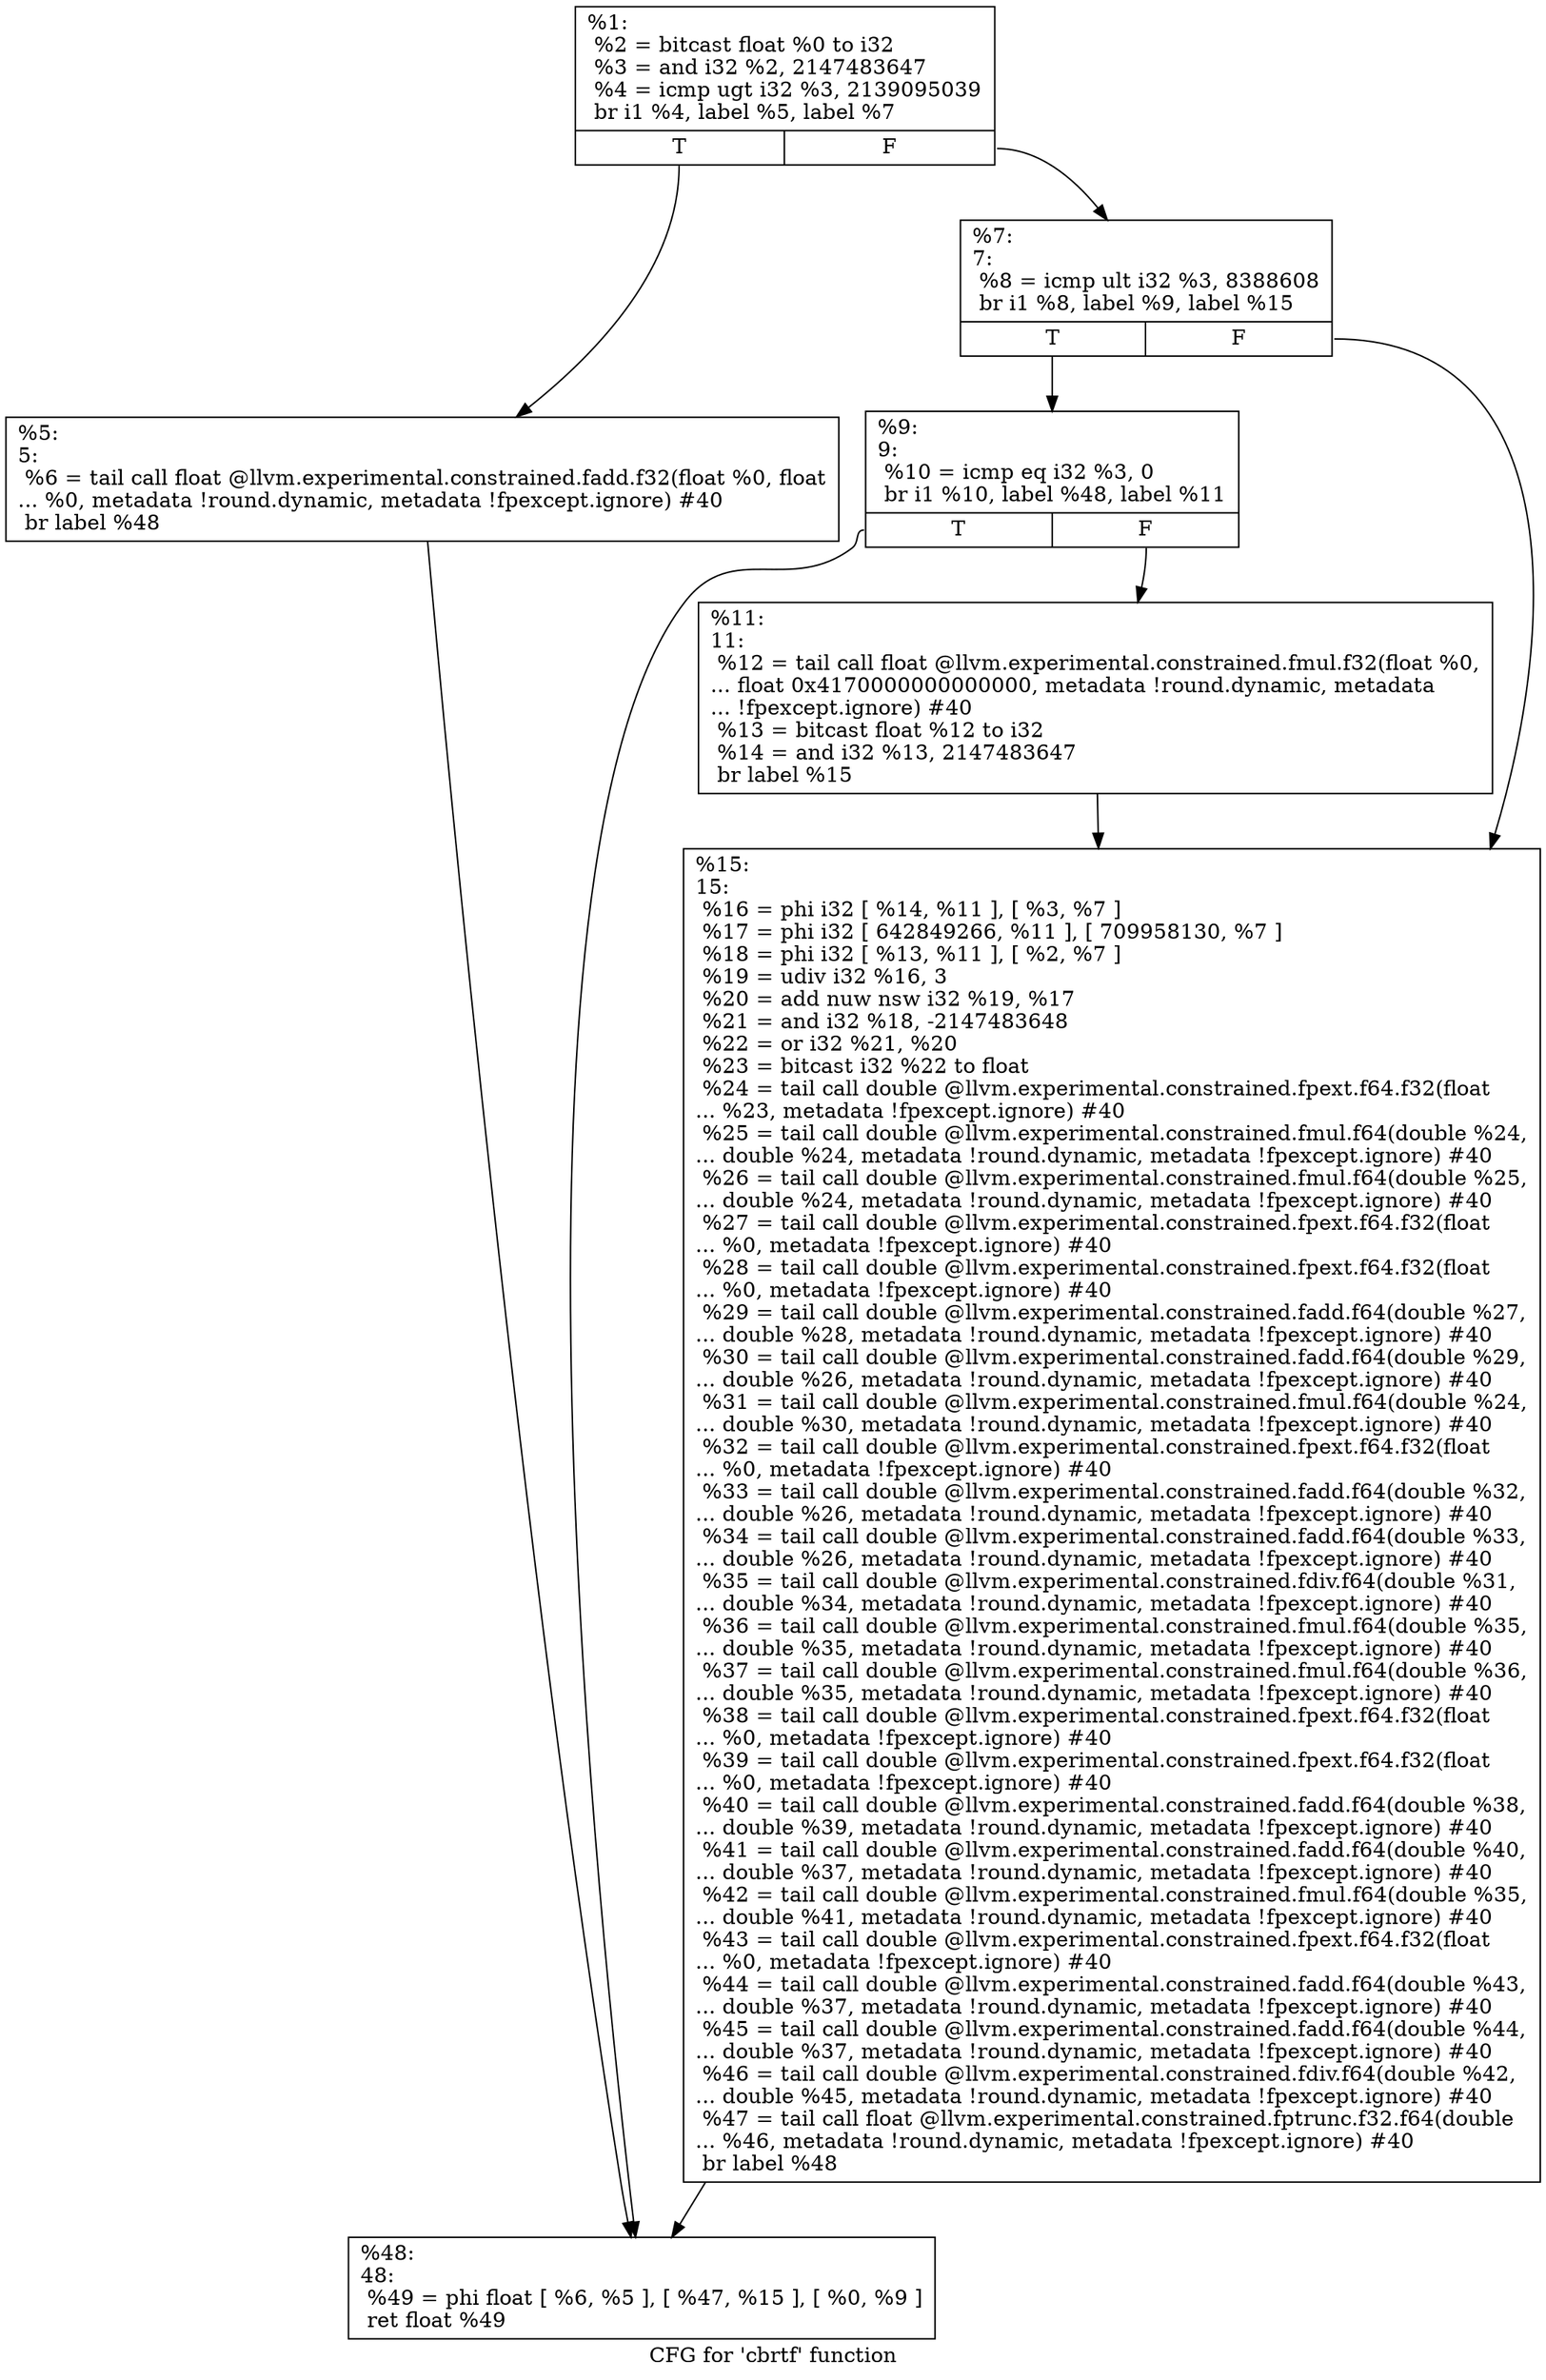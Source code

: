 digraph "CFG for 'cbrtf' function" {
	label="CFG for 'cbrtf' function";

	Node0x1eb0110 [shape=record,label="{%1:\l  %2 = bitcast float %0 to i32\l  %3 = and i32 %2, 2147483647\l  %4 = icmp ugt i32 %3, 2139095039\l  br i1 %4, label %5, label %7\l|{<s0>T|<s1>F}}"];
	Node0x1eb0110:s0 -> Node0x1eb0460;
	Node0x1eb0110:s1 -> Node0x1eb04b0;
	Node0x1eb0460 [shape=record,label="{%5:\l5:                                                \l  %6 = tail call float @llvm.experimental.constrained.fadd.f32(float %0, float\l... %0, metadata !round.dynamic, metadata !fpexcept.ignore) #40\l  br label %48\l}"];
	Node0x1eb0460 -> Node0x1eb05f0;
	Node0x1eb04b0 [shape=record,label="{%7:\l7:                                                \l  %8 = icmp ult i32 %3, 8388608\l  br i1 %8, label %9, label %15\l|{<s0>T|<s1>F}}"];
	Node0x1eb04b0:s0 -> Node0x1eb0500;
	Node0x1eb04b0:s1 -> Node0x1eb05a0;
	Node0x1eb0500 [shape=record,label="{%9:\l9:                                                \l  %10 = icmp eq i32 %3, 0\l  br i1 %10, label %48, label %11\l|{<s0>T|<s1>F}}"];
	Node0x1eb0500:s0 -> Node0x1eb05f0;
	Node0x1eb0500:s1 -> Node0x1eb0550;
	Node0x1eb0550 [shape=record,label="{%11:\l11:                                               \l  %12 = tail call float @llvm.experimental.constrained.fmul.f32(float %0,\l... float 0x4170000000000000, metadata !round.dynamic, metadata\l... !fpexcept.ignore) #40\l  %13 = bitcast float %12 to i32\l  %14 = and i32 %13, 2147483647\l  br label %15\l}"];
	Node0x1eb0550 -> Node0x1eb05a0;
	Node0x1eb05a0 [shape=record,label="{%15:\l15:                                               \l  %16 = phi i32 [ %14, %11 ], [ %3, %7 ]\l  %17 = phi i32 [ 642849266, %11 ], [ 709958130, %7 ]\l  %18 = phi i32 [ %13, %11 ], [ %2, %7 ]\l  %19 = udiv i32 %16, 3\l  %20 = add nuw nsw i32 %19, %17\l  %21 = and i32 %18, -2147483648\l  %22 = or i32 %21, %20\l  %23 = bitcast i32 %22 to float\l  %24 = tail call double @llvm.experimental.constrained.fpext.f64.f32(float\l... %23, metadata !fpexcept.ignore) #40\l  %25 = tail call double @llvm.experimental.constrained.fmul.f64(double %24,\l... double %24, metadata !round.dynamic, metadata !fpexcept.ignore) #40\l  %26 = tail call double @llvm.experimental.constrained.fmul.f64(double %25,\l... double %24, metadata !round.dynamic, metadata !fpexcept.ignore) #40\l  %27 = tail call double @llvm.experimental.constrained.fpext.f64.f32(float\l... %0, metadata !fpexcept.ignore) #40\l  %28 = tail call double @llvm.experimental.constrained.fpext.f64.f32(float\l... %0, metadata !fpexcept.ignore) #40\l  %29 = tail call double @llvm.experimental.constrained.fadd.f64(double %27,\l... double %28, metadata !round.dynamic, metadata !fpexcept.ignore) #40\l  %30 = tail call double @llvm.experimental.constrained.fadd.f64(double %29,\l... double %26, metadata !round.dynamic, metadata !fpexcept.ignore) #40\l  %31 = tail call double @llvm.experimental.constrained.fmul.f64(double %24,\l... double %30, metadata !round.dynamic, metadata !fpexcept.ignore) #40\l  %32 = tail call double @llvm.experimental.constrained.fpext.f64.f32(float\l... %0, metadata !fpexcept.ignore) #40\l  %33 = tail call double @llvm.experimental.constrained.fadd.f64(double %32,\l... double %26, metadata !round.dynamic, metadata !fpexcept.ignore) #40\l  %34 = tail call double @llvm.experimental.constrained.fadd.f64(double %33,\l... double %26, metadata !round.dynamic, metadata !fpexcept.ignore) #40\l  %35 = tail call double @llvm.experimental.constrained.fdiv.f64(double %31,\l... double %34, metadata !round.dynamic, metadata !fpexcept.ignore) #40\l  %36 = tail call double @llvm.experimental.constrained.fmul.f64(double %35,\l... double %35, metadata !round.dynamic, metadata !fpexcept.ignore) #40\l  %37 = tail call double @llvm.experimental.constrained.fmul.f64(double %36,\l... double %35, metadata !round.dynamic, metadata !fpexcept.ignore) #40\l  %38 = tail call double @llvm.experimental.constrained.fpext.f64.f32(float\l... %0, metadata !fpexcept.ignore) #40\l  %39 = tail call double @llvm.experimental.constrained.fpext.f64.f32(float\l... %0, metadata !fpexcept.ignore) #40\l  %40 = tail call double @llvm.experimental.constrained.fadd.f64(double %38,\l... double %39, metadata !round.dynamic, metadata !fpexcept.ignore) #40\l  %41 = tail call double @llvm.experimental.constrained.fadd.f64(double %40,\l... double %37, metadata !round.dynamic, metadata !fpexcept.ignore) #40\l  %42 = tail call double @llvm.experimental.constrained.fmul.f64(double %35,\l... double %41, metadata !round.dynamic, metadata !fpexcept.ignore) #40\l  %43 = tail call double @llvm.experimental.constrained.fpext.f64.f32(float\l... %0, metadata !fpexcept.ignore) #40\l  %44 = tail call double @llvm.experimental.constrained.fadd.f64(double %43,\l... double %37, metadata !round.dynamic, metadata !fpexcept.ignore) #40\l  %45 = tail call double @llvm.experimental.constrained.fadd.f64(double %44,\l... double %37, metadata !round.dynamic, metadata !fpexcept.ignore) #40\l  %46 = tail call double @llvm.experimental.constrained.fdiv.f64(double %42,\l... double %45, metadata !round.dynamic, metadata !fpexcept.ignore) #40\l  %47 = tail call float @llvm.experimental.constrained.fptrunc.f32.f64(double\l... %46, metadata !round.dynamic, metadata !fpexcept.ignore) #40\l  br label %48\l}"];
	Node0x1eb05a0 -> Node0x1eb05f0;
	Node0x1eb05f0 [shape=record,label="{%48:\l48:                                               \l  %49 = phi float [ %6, %5 ], [ %47, %15 ], [ %0, %9 ]\l  ret float %49\l}"];
}
